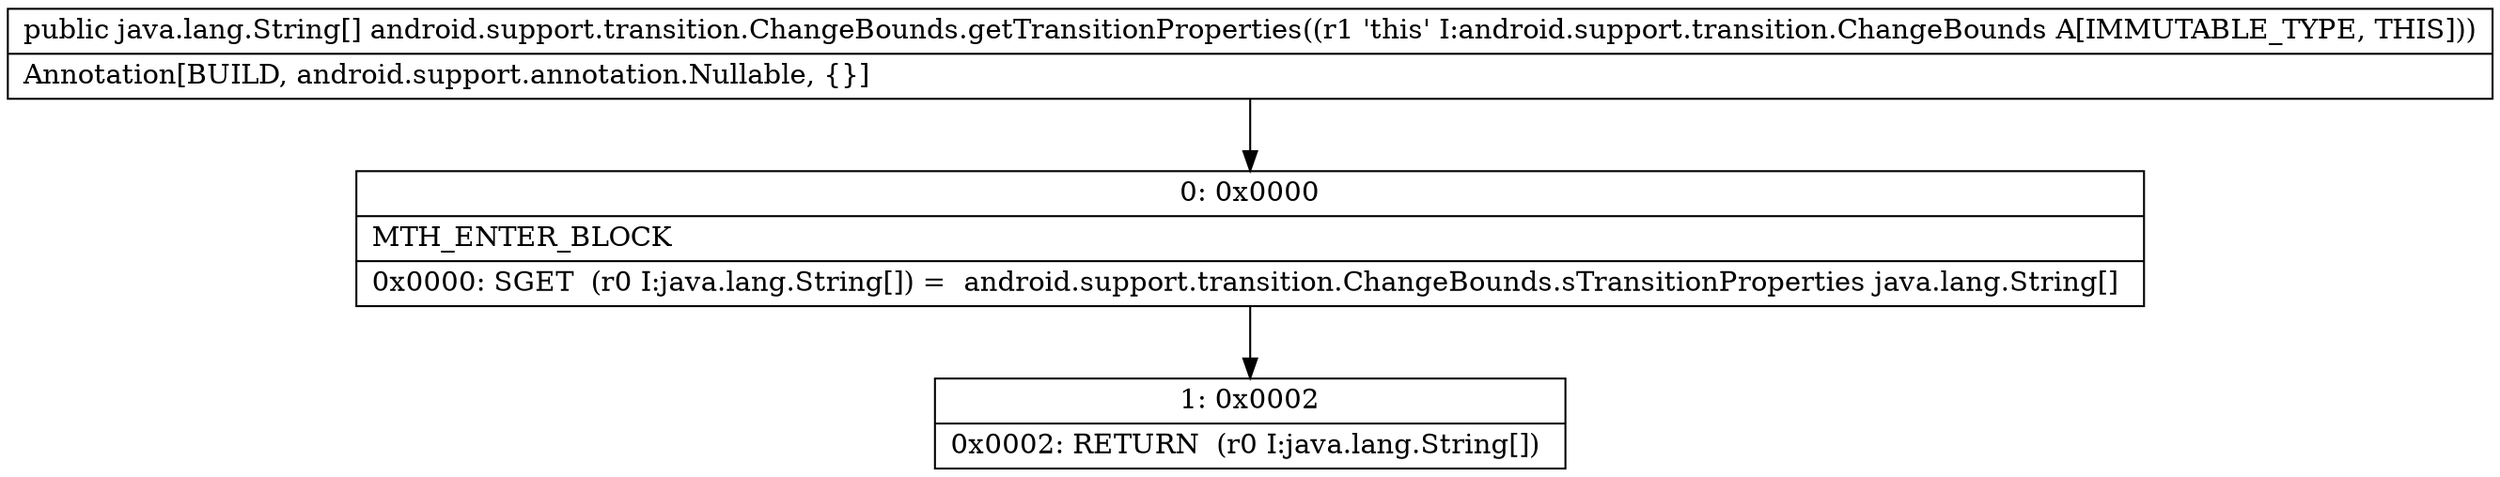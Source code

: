 digraph "CFG forandroid.support.transition.ChangeBounds.getTransitionProperties()[Ljava\/lang\/String;" {
Node_0 [shape=record,label="{0\:\ 0x0000|MTH_ENTER_BLOCK\l|0x0000: SGET  (r0 I:java.lang.String[]) =  android.support.transition.ChangeBounds.sTransitionProperties java.lang.String[] \l}"];
Node_1 [shape=record,label="{1\:\ 0x0002|0x0002: RETURN  (r0 I:java.lang.String[]) \l}"];
MethodNode[shape=record,label="{public java.lang.String[] android.support.transition.ChangeBounds.getTransitionProperties((r1 'this' I:android.support.transition.ChangeBounds A[IMMUTABLE_TYPE, THIS]))  | Annotation[BUILD, android.support.annotation.Nullable, \{\}]\l}"];
MethodNode -> Node_0;
Node_0 -> Node_1;
}

